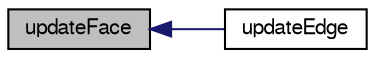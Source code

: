 digraph "updateFace"
{
  bgcolor="transparent";
  edge [fontname="FreeSans",fontsize="10",labelfontname="FreeSans",labelfontsize="10"];
  node [fontname="FreeSans",fontsize="10",shape=record];
  rankdir="LR";
  Node127 [label="updateFace",height=0.2,width=0.4,color="black", fillcolor="grey75", style="filled", fontcolor="black"];
  Node127 -> Node128 [dir="back",color="midnightblue",fontsize="10",style="solid",fontname="FreeSans"];
  Node128 [label="updateEdge",height=0.2,width=0.4,color="black",URL="$a24678.html#a518615e88e7a373ab3f1df09184fd587",tooltip="New information for edge (from e.g. coupled edge) "];
}

